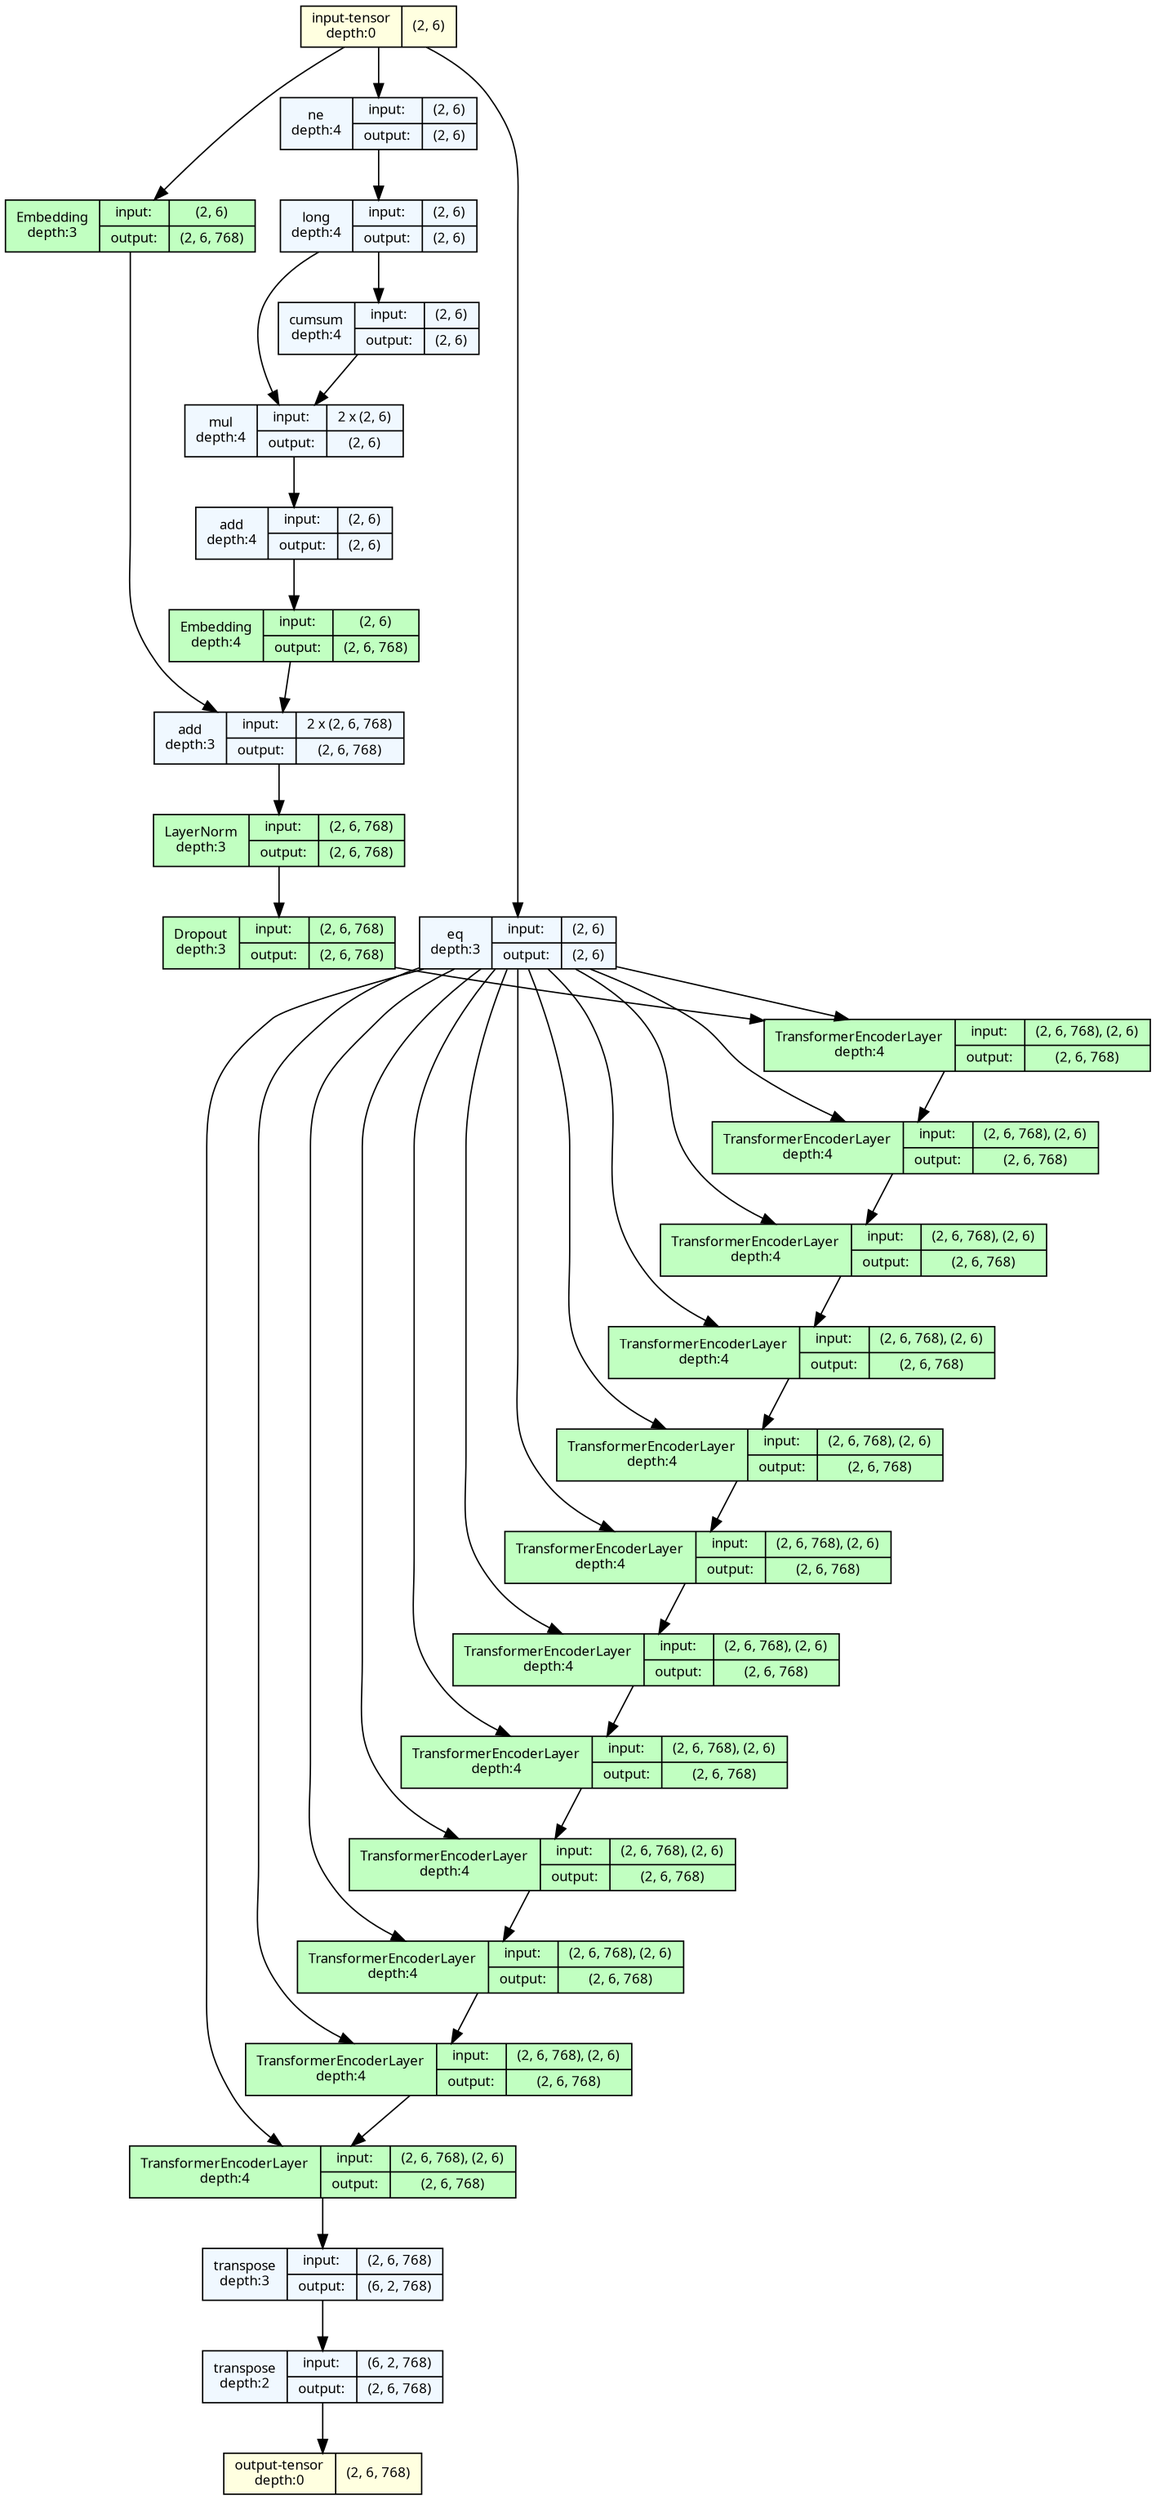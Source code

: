 strict digraph Roberta {
	graph [ordering=in size="20.4,20.4"]
	node [align=left fontname="Linux libertine" fontsize=10 height=0.2 ranksep=0.1 shape=record style=filled]
	edge [fontsize=10]
	0 [label="input-tensor&#92;ndepth:0|(2, 6)" fillcolor=lightyellow]
	0 [label="input-tensor&#92;ndepth:0|(2, 6)" fillcolor=lightyellow]
	1 [label="eq&#92;ndepth:3|{input:|output:}|{(2, 6)|(2, 6)}" fillcolor=aliceblue]
	2 [label="Embedding&#92;ndepth:3|{input:|output:}|{(2, 6)|(2, 6, 768)}" fillcolor=darkseagreen1]
	3 [label="ne&#92;ndepth:4|{input:|output:}|{(2, 6)|(2, 6)}" fillcolor=aliceblue]
	4 [label="long&#92;ndepth:4|{input:|output:}|{(2, 6)|(2, 6)}" fillcolor=aliceblue]
	5 [label="cumsum&#92;ndepth:4|{input:|output:}|{(2, 6)|(2, 6)}" fillcolor=aliceblue]
	6 [label="mul&#92;ndepth:4|{input:|output:}|{2 x (2, 6)|(2, 6)}" fillcolor=aliceblue]
	7 [label="add&#92;ndepth:4|{input:|output:}|{(2, 6)|(2, 6)}" fillcolor=aliceblue]
	8 [label="Embedding&#92;ndepth:4|{input:|output:}|{(2, 6)|(2, 6, 768)}" fillcolor=darkseagreen1]
	9 [label="add&#92;ndepth:3|{input:|output:}|{2 x (2, 6, 768)|(2, 6, 768)}" fillcolor=aliceblue]
	10 [label="LayerNorm&#92;ndepth:3|{input:|output:}|{(2, 6, 768)|(2, 6, 768)}" fillcolor=darkseagreen1]
	11 [label="Dropout&#92;ndepth:3|{input:|output:}|{(2, 6, 768)|(2, 6, 768)}" fillcolor=darkseagreen1]
	12 [label="TransformerEncoderLayer&#92;ndepth:4|{input:|output:}|{(2, 6, 768), (2, 6)|(2, 6, 768)}" fillcolor=darkseagreen1]
	13 [label="TransformerEncoderLayer&#92;ndepth:4|{input:|output:}|{(2, 6, 768), (2, 6)|(2, 6, 768)}" fillcolor=darkseagreen1]
	14 [label="TransformerEncoderLayer&#92;ndepth:4|{input:|output:}|{(2, 6, 768), (2, 6)|(2, 6, 768)}" fillcolor=darkseagreen1]
	15 [label="TransformerEncoderLayer&#92;ndepth:4|{input:|output:}|{(2, 6, 768), (2, 6)|(2, 6, 768)}" fillcolor=darkseagreen1]
	16 [label="TransformerEncoderLayer&#92;ndepth:4|{input:|output:}|{(2, 6, 768), (2, 6)|(2, 6, 768)}" fillcolor=darkseagreen1]
	17 [label="TransformerEncoderLayer&#92;ndepth:4|{input:|output:}|{(2, 6, 768), (2, 6)|(2, 6, 768)}" fillcolor=darkseagreen1]
	18 [label="TransformerEncoderLayer&#92;ndepth:4|{input:|output:}|{(2, 6, 768), (2, 6)|(2, 6, 768)}" fillcolor=darkseagreen1]
	19 [label="TransformerEncoderLayer&#92;ndepth:4|{input:|output:}|{(2, 6, 768), (2, 6)|(2, 6, 768)}" fillcolor=darkseagreen1]
	20 [label="TransformerEncoderLayer&#92;ndepth:4|{input:|output:}|{(2, 6, 768), (2, 6)|(2, 6, 768)}" fillcolor=darkseagreen1]
	21 [label="TransformerEncoderLayer&#92;ndepth:4|{input:|output:}|{(2, 6, 768), (2, 6)|(2, 6, 768)}" fillcolor=darkseagreen1]
	22 [label="TransformerEncoderLayer&#92;ndepth:4|{input:|output:}|{(2, 6, 768), (2, 6)|(2, 6, 768)}" fillcolor=darkseagreen1]
	23 [label="TransformerEncoderLayer&#92;ndepth:4|{input:|output:}|{(2, 6, 768), (2, 6)|(2, 6, 768)}" fillcolor=darkseagreen1]
	24 [label="transpose&#92;ndepth:3|{input:|output:}|{(2, 6, 768)|(6, 2, 768)}" fillcolor=aliceblue]
	25 [label="transpose&#92;ndepth:2|{input:|output:}|{(6, 2, 768)|(2, 6, 768)}" fillcolor=aliceblue]
	26 [label="output-tensor&#92;ndepth:0|(2, 6, 768)" fillcolor=lightyellow]
	0 -> 1
	0 -> 2
	2 -> 9
	0 -> 3
	3 -> 4
	4 -> 5
	4 -> 6
	5 -> 6
	6 -> 7
	7 -> 8
	8 -> 9
	9 -> 10
	10 -> 11
	11 -> 12
	1 -> 12
	1 -> 13
	1 -> 14
	1 -> 15
	1 -> 16
	1 -> 17
	1 -> 18
	1 -> 19
	1 -> 20
	1 -> 21
	1 -> 22
	1 -> 23
	12 -> 13
	13 -> 14
	14 -> 15
	15 -> 16
	16 -> 17
	17 -> 18
	18 -> 19
	19 -> 20
	20 -> 21
	21 -> 22
	22 -> 23
	23 -> 24
	24 -> 25
	25 -> 26
}
